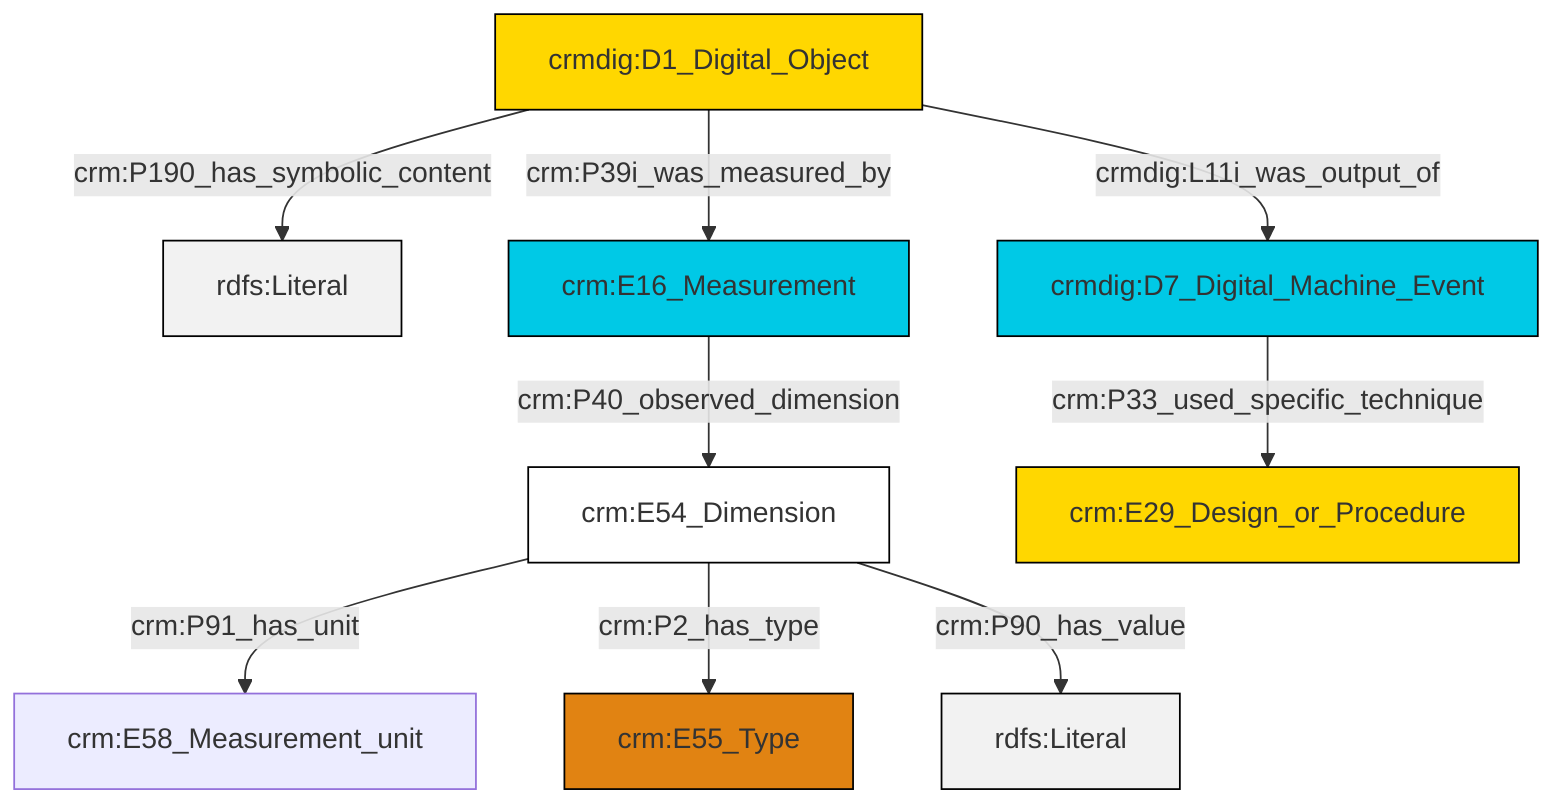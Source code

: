 graph TD
classDef Literal fill:#f2f2f2,stroke:#000000;
classDef CRM_Entity fill:#FFFFFF,stroke:#000000;
classDef Temporal_Entity fill:#00C9E6, stroke:#000000;
classDef Type fill:#E18312, stroke:#000000;
classDef Time-Span fill:#2C9C91, stroke:#000000;
classDef Appellation fill:#FFEB7F, stroke:#000000;
classDef Place fill:#008836, stroke:#000000;
classDef Persistent_Item fill:#B266B2, stroke:#000000;
classDef Conceptual_Object fill:#FFD700, stroke:#000000;
classDef Physical_Thing fill:#D2B48C, stroke:#000000;
classDef Actor fill:#f58aad, stroke:#000000;
classDef PC_Classes fill:#4ce600, stroke:#000000;
classDef Multi fill:#cccccc,stroke:#000000;

2["crmdig:D1_Digital_Object"]:::Conceptual_Object -->|crm:P190_has_symbolic_content| 3[rdfs:Literal]:::Literal
6["crm:E54_Dimension"]:::CRM_Entity -->|crm:P91_has_unit| 4["crm:E58_Measurement_unit"]:::Default
6["crm:E54_Dimension"]:::CRM_Entity -->|crm:P2_has_type| 0["crm:E55_Type"]:::Type
6["crm:E54_Dimension"]:::CRM_Entity -->|crm:P90_has_value| 7[rdfs:Literal]:::Literal
2["crmdig:D1_Digital_Object"]:::Conceptual_Object -->|crmdig:L11i_was_output_of| 8["crmdig:D7_Digital_Machine_Event"]:::Temporal_Entity
2["crmdig:D1_Digital_Object"]:::Conceptual_Object -->|crm:P39i_was_measured_by| 10["crm:E16_Measurement"]:::Temporal_Entity
8["crmdig:D7_Digital_Machine_Event"]:::Temporal_Entity -->|crm:P33_used_specific_technique| 11["crm:E29_Design_or_Procedure"]:::Conceptual_Object
10["crm:E16_Measurement"]:::Temporal_Entity -->|crm:P40_observed_dimension| 6["crm:E54_Dimension"]:::CRM_Entity